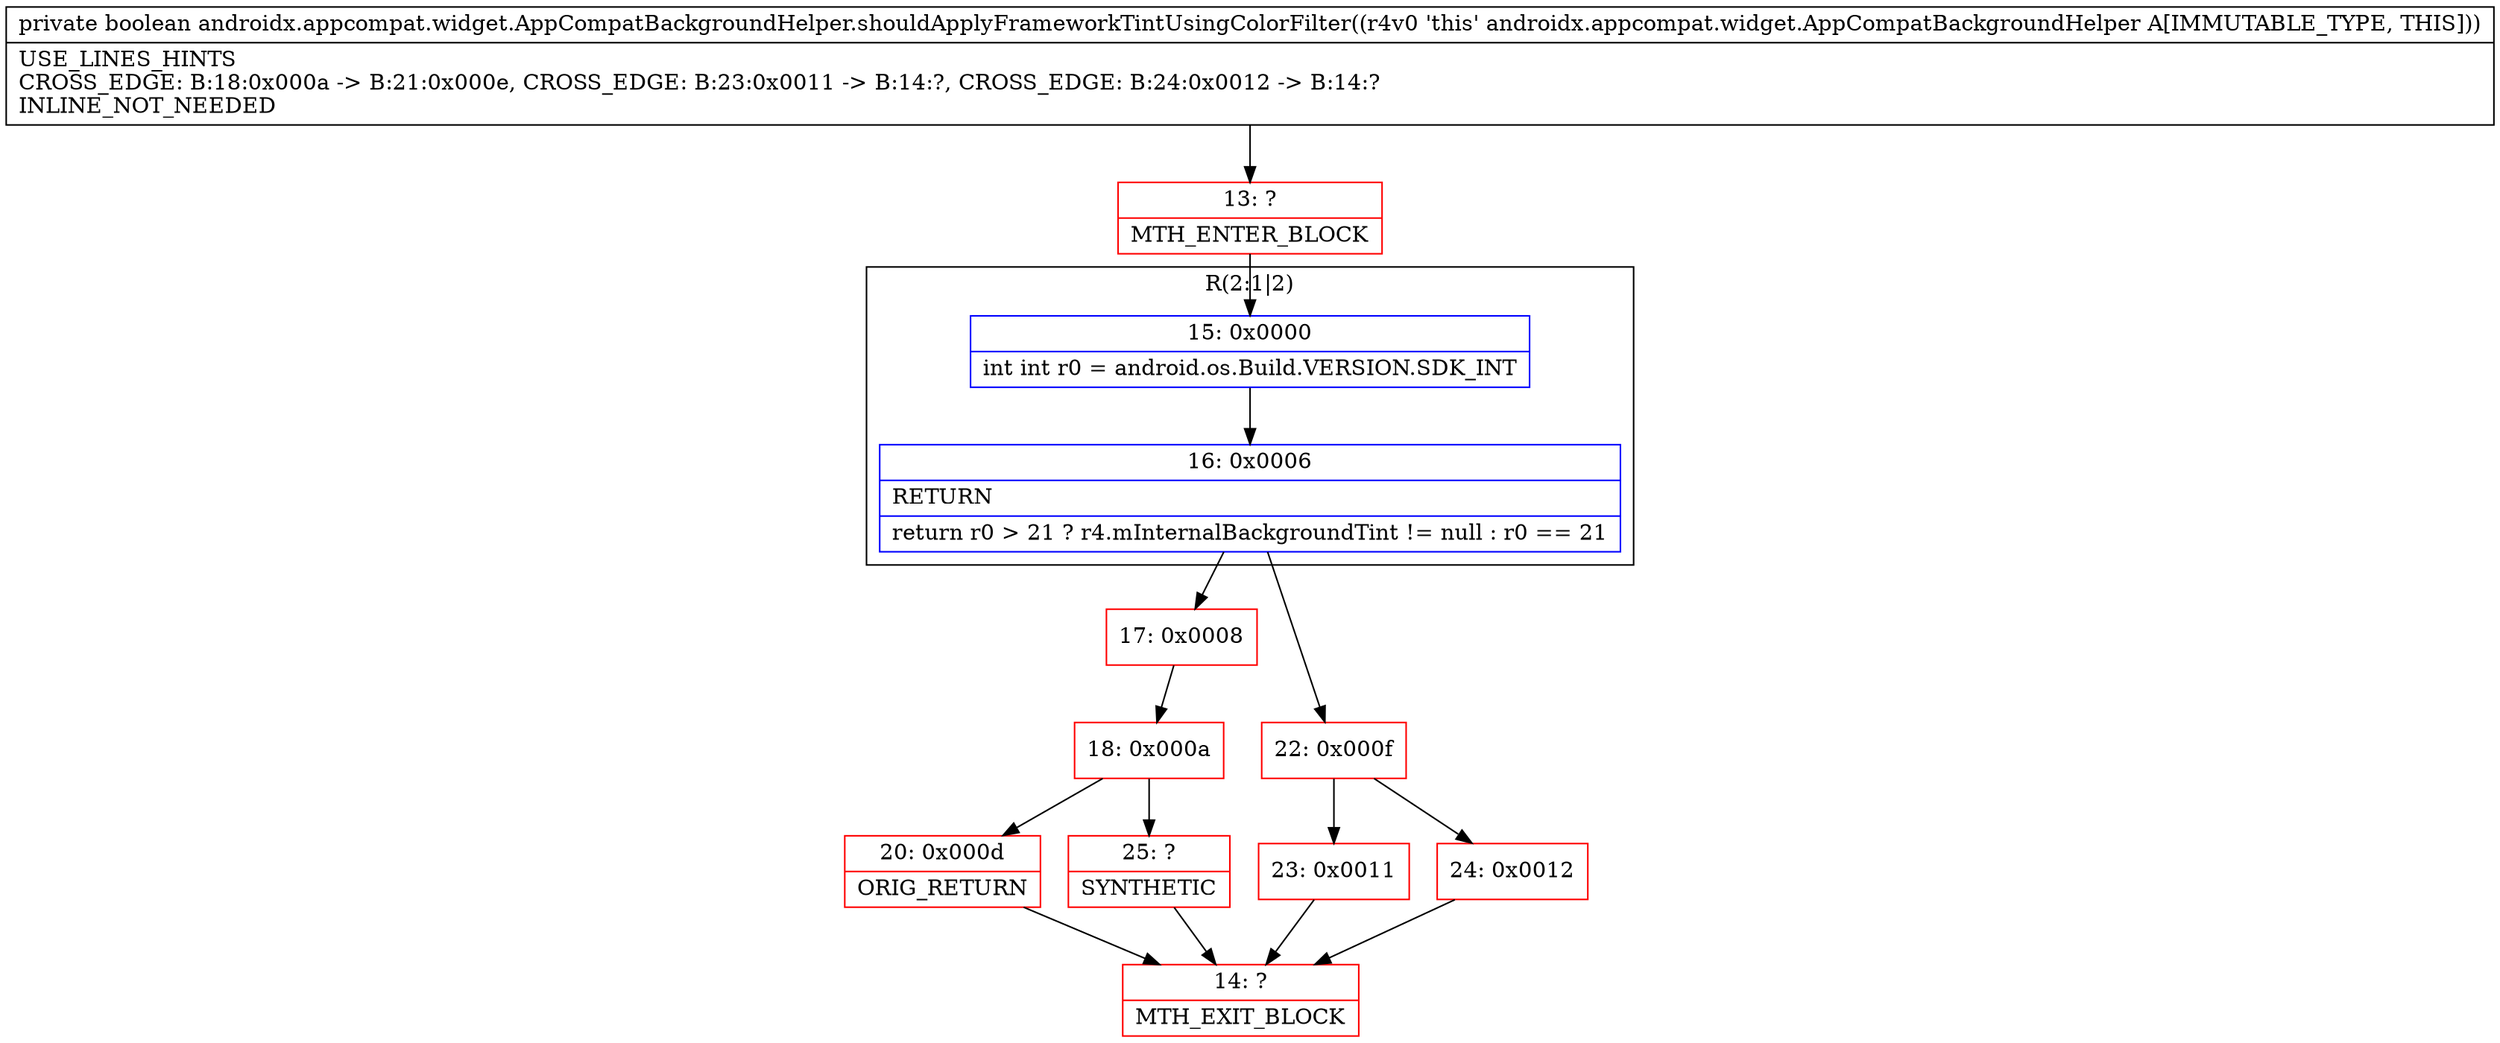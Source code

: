 digraph "CFG forandroidx.appcompat.widget.AppCompatBackgroundHelper.shouldApplyFrameworkTintUsingColorFilter()Z" {
subgraph cluster_Region_75683059 {
label = "R(2:1|2)";
node [shape=record,color=blue];
Node_15 [shape=record,label="{15\:\ 0x0000|int int r0 = android.os.Build.VERSION.SDK_INT\l}"];
Node_16 [shape=record,label="{16\:\ 0x0006|RETURN\l|return r0 \> 21 ? r4.mInternalBackgroundTint != null : r0 == 21\l}"];
}
Node_13 [shape=record,color=red,label="{13\:\ ?|MTH_ENTER_BLOCK\l}"];
Node_17 [shape=record,color=red,label="{17\:\ 0x0008}"];
Node_18 [shape=record,color=red,label="{18\:\ 0x000a}"];
Node_20 [shape=record,color=red,label="{20\:\ 0x000d|ORIG_RETURN\l}"];
Node_14 [shape=record,color=red,label="{14\:\ ?|MTH_EXIT_BLOCK\l}"];
Node_25 [shape=record,color=red,label="{25\:\ ?|SYNTHETIC\l}"];
Node_22 [shape=record,color=red,label="{22\:\ 0x000f}"];
Node_23 [shape=record,color=red,label="{23\:\ 0x0011}"];
Node_24 [shape=record,color=red,label="{24\:\ 0x0012}"];
MethodNode[shape=record,label="{private boolean androidx.appcompat.widget.AppCompatBackgroundHelper.shouldApplyFrameworkTintUsingColorFilter((r4v0 'this' androidx.appcompat.widget.AppCompatBackgroundHelper A[IMMUTABLE_TYPE, THIS]))  | USE_LINES_HINTS\lCROSS_EDGE: B:18:0x000a \-\> B:21:0x000e, CROSS_EDGE: B:23:0x0011 \-\> B:14:?, CROSS_EDGE: B:24:0x0012 \-\> B:14:?\lINLINE_NOT_NEEDED\l}"];
MethodNode -> Node_13;Node_15 -> Node_16;
Node_16 -> Node_17;
Node_16 -> Node_22;
Node_13 -> Node_15;
Node_17 -> Node_18;
Node_18 -> Node_20;
Node_18 -> Node_25;
Node_20 -> Node_14;
Node_25 -> Node_14;
Node_22 -> Node_23;
Node_22 -> Node_24;
Node_23 -> Node_14;
Node_24 -> Node_14;
}

